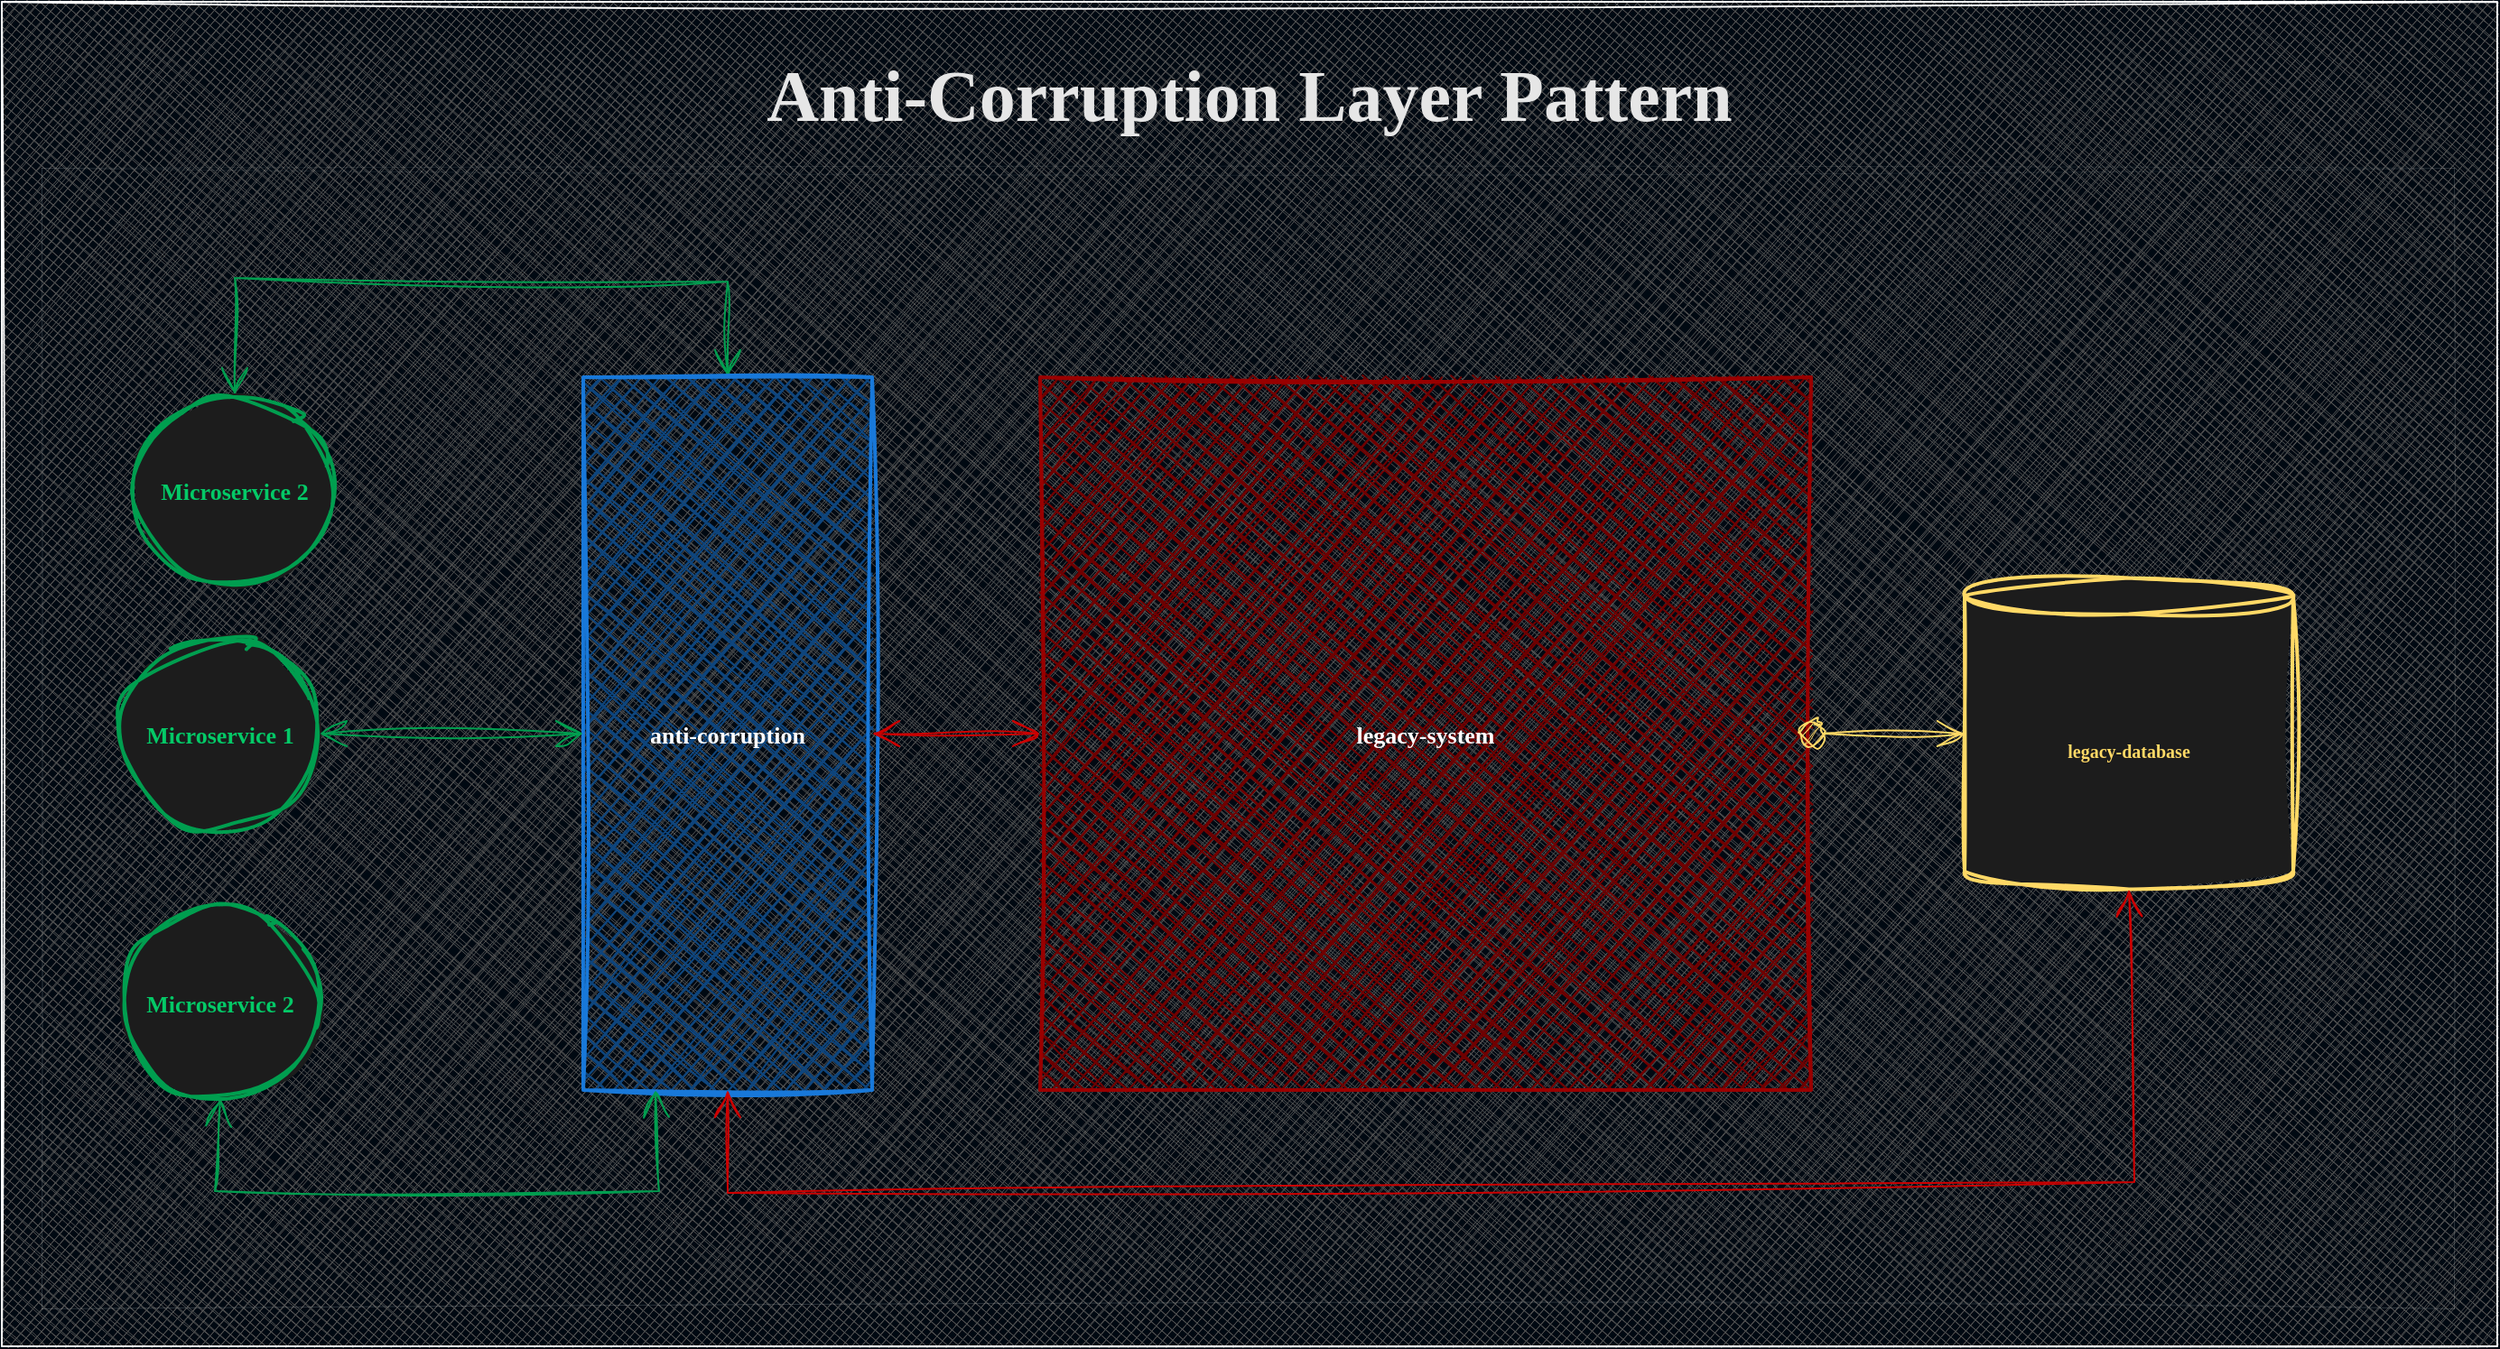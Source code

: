 <mxfile version="21.6.1" type="device">
  <diagram name="Page-1" id="PMwTSz56OeZK1hlhQZGQ">
    <mxGraphModel dx="1818" dy="1095" grid="0" gridSize="10" guides="1" tooltips="1" connect="1" arrows="1" fold="1" page="1" pageScale="1" pageWidth="4681" pageHeight="3300" background="#000912" math="0" shadow="0">
      <root>
        <mxCell id="0" />
        <mxCell id="1" parent="0" />
        <mxCell id="_ptRxj00zK-4uufMq2v0-26" value="&lt;h1 style=&quot;box-sizing: inherit; outline-color: inherit; margin: 0px 0px 1.5rem; padding: 0px; word-break: break-word; line-height: 1.125; text-align: start; font-size: 40px;&quot; class=&quot;title is-1&quot;&gt;&lt;font style=&quot;font-size: 40px;&quot; color=&quot;#e6e6e6&quot;&gt;Anti-Corruption Layer Pattern&lt;/font&gt;&lt;br style=&quot;font-size: 40px;&quot;&gt;&lt;/h1&gt;&lt;div style=&quot;box-sizing: inherit; outline-color: inherit; flex-wrap: wrap; justify-content: flex-start; align-items: center; display: flex; margin-bottom: -0.25rem; color: rgb(230, 230, 230); font-weight: 400; text-align: start; background-color: rgb(23, 23, 23); font-size: 40px; margin-block: 0.5rem !important;&quot; class=&quot;font-size-sm tags margin-block-xxs is-hidden-portrait&quot;&gt;&lt;/div&gt;" style="rounded=0;whiteSpace=wrap;html=1;sketch=1;fontFamily=Comic Sans MS;strokeWidth=1;fillStyle=cross-hatch;glass=0;fillColor=#525252;strokeColor=#FFFFFF;fontColor=#FFFFFF;verticalAlign=top;align=center;fontSize=40;fontStyle=1;spacingTop=23;shadow=0;labelBackgroundColor=none;" vertex="1" parent="1">
          <mxGeometry x="409" y="639" width="1382" height="745" as="geometry" />
        </mxCell>
        <mxCell id="_ptRxj00zK-4uufMq2v0-28" value="" style="rounded=0;whiteSpace=wrap;html=1;sketch=1;fontFamily=Comic Sans MS;strokeWidth=0;fillStyle=cross-hatch;glass=0;fillColor=#262626;strokeColor=#FFFFFF;fontColor=#FFFFFF;verticalAlign=top;align=right;fontSize=16;fontStyle=1;spacingTop=-1;shadow=0;labelBackgroundColor=none;spacingRight=6;dashed=1;dashPattern=8 8;" vertex="1" parent="1">
          <mxGeometry x="431" y="731" width="1336" height="632" as="geometry" />
        </mxCell>
        <mxCell id="_ptRxj00zK-4uufMq2v0-23" value="&lt;font style=&quot;font-size: 13px;&quot;&gt;legacy-system&lt;br style=&quot;font-size: 13px;&quot;&gt;&lt;/font&gt;" style="rounded=0;whiteSpace=wrap;html=1;fillColor=#700000;strokeColor=#990000;fontFamily=Comic Sans MS;fontColor=#FFFFFF;strokeWidth=2;fontStyle=1;fontSize=13;verticalAlign=middle;align=center;glass=0;gradientColor=#2181FF;fillStyle=cross-hatch;sketch=1;curveFitting=1;jiggle=2;" vertex="1" parent="1">
          <mxGeometry x="984" y="847" width="427" height="395" as="geometry" />
        </mxCell>
        <mxCell id="_ptRxj00zK-4uufMq2v0-29" value="" style="endArrow=open;html=1;rounded=0;fontFamily=Verdana;fontSize=12;fontColor=#330066;endFill=0;endSize=13;startSize=13;strokeWidth=1;strokeColor=#FFD966;startArrow=oval;startFill=1;sketch=1;curveFitting=1;jiggle=2;exitX=1;exitY=0.5;exitDx=0;exitDy=0;" edge="1" parent="1" source="_ptRxj00zK-4uufMq2v0-23" target="_ptRxj00zK-4uufMq2v0-30">
          <mxGeometry width="50" height="50" relative="1" as="geometry">
            <mxPoint x="1477" y="892" as="sourcePoint" />
            <mxPoint x="1635" y="892" as="targetPoint" />
            <Array as="points" />
          </mxGeometry>
        </mxCell>
        <mxCell id="_ptRxj00zK-4uufMq2v0-30" value="&lt;span style=&quot;font-size: 10px&quot;&gt;legacy-database&lt;br style=&quot;font-size: 10px&quot;&gt;&lt;/span&gt;" style="shape=cylinder3;whiteSpace=wrap;html=1;boundedLbl=1;backgroundOutline=1;size=10;fontFamily=Comic Sans MS;fontSize=13;fontColor=#FFD966;align=center;strokeColor=#FFD966;strokeWidth=2;fillColor=#1C1C1C;gradientColor=none;sketch=1;fontStyle=1;fillStyle=solid;rounded=0;glass=0;curveFitting=1;jiggle=2;" vertex="1" parent="1">
          <mxGeometry x="1496" y="958.25" width="182" height="172.5" as="geometry" />
        </mxCell>
        <mxCell id="_ptRxj00zK-4uufMq2v0-32" value="" style="endArrow=open;html=1;rounded=0;fontFamily=Verdana;fontSize=12;fontColor=#330066;endFill=0;endSize=13;startSize=13;strokeWidth=1;strokeColor=#009E4F;startArrow=open;startFill=0;sketch=1;curveFitting=1;jiggle=2;exitX=0.5;exitY=0;exitDx=0;exitDy=0;entryX=0.5;entryY=0;entryDx=0;entryDy=0;" edge="1" parent="1" source="_ptRxj00zK-4uufMq2v0-35" target="_ptRxj00zK-4uufMq2v0-36">
          <mxGeometry width="50" height="50" relative="1" as="geometry">
            <mxPoint x="1581" y="749.0" as="sourcePoint" />
            <mxPoint x="1739" y="749.4" as="targetPoint" />
            <Array as="points">
              <mxPoint x="538" y="792" />
              <mxPoint x="811" y="794" />
            </Array>
          </mxGeometry>
        </mxCell>
        <mxCell id="_ptRxj00zK-4uufMq2v0-33" value="Microservice 1&lt;span style=&quot;font-size: 10px&quot;&gt;&lt;br style=&quot;font-size: 10px&quot;&gt;&lt;/span&gt;" style="ellipse;whiteSpace=wrap;html=1;fontFamily=Comic Sans MS;fontSize=13;fontColor=#04C967;align=center;strokeColor=#009E4F;fillColor=#1C1C1C;sketch=1;gradientColor=none;strokeWidth=2;fontStyle=1;rounded=0;fillStyle=solid;glass=0;curveFitting=1;jiggle=2;" vertex="1" parent="1">
          <mxGeometry x="475" y="991.5" width="110" height="106" as="geometry" />
        </mxCell>
        <mxCell id="_ptRxj00zK-4uufMq2v0-34" value="Microservice 2&lt;span style=&quot;font-size: 10px&quot;&gt;&lt;br style=&quot;font-size: 10px&quot;&gt;&lt;/span&gt;" style="ellipse;whiteSpace=wrap;html=1;fontFamily=Comic Sans MS;fontSize=13;fontColor=#04C967;align=center;strokeColor=#009E4F;fillColor=#1C1C1C;sketch=1;gradientColor=none;strokeWidth=2;fontStyle=1;rounded=0;fillStyle=solid;glass=0;curveFitting=1;jiggle=2;" vertex="1" parent="1">
          <mxGeometry x="475" y="1141" width="110" height="106" as="geometry" />
        </mxCell>
        <mxCell id="_ptRxj00zK-4uufMq2v0-35" value="Microservice 2&lt;span style=&quot;font-size: 10px&quot;&gt;&lt;br style=&quot;font-size: 10px&quot;&gt;&lt;/span&gt;" style="ellipse;whiteSpace=wrap;html=1;fontFamily=Comic Sans MS;fontSize=13;fontColor=#04C967;align=center;strokeColor=#009E4F;fillColor=#1C1C1C;sketch=1;gradientColor=none;strokeWidth=2;fontStyle=1;rounded=0;fillStyle=solid;glass=0;curveFitting=1;jiggle=2;" vertex="1" parent="1">
          <mxGeometry x="483" y="857" width="110" height="106" as="geometry" />
        </mxCell>
        <mxCell id="_ptRxj00zK-4uufMq2v0-36" value="&lt;font style=&quot;font-size: 13px;&quot;&gt;anti-corruption&lt;br style=&quot;font-size: 13px;&quot;&gt;&lt;/font&gt;" style="rounded=0;whiteSpace=wrap;html=1;fillColor=#0E457D;strokeColor=#1878D9;fontFamily=Comic Sans MS;fontColor=#FFFFFF;strokeWidth=2;fontStyle=1;fontSize=13;verticalAlign=middle;align=center;glass=0;gradientColor=#2181FF;fillStyle=cross-hatch;sketch=1;curveFitting=1;jiggle=2;" vertex="1" parent="1">
          <mxGeometry x="731" y="847" width="160" height="395" as="geometry" />
        </mxCell>
        <mxCell id="_ptRxj00zK-4uufMq2v0-37" value="" style="endArrow=open;html=1;rounded=0;fontFamily=Verdana;fontSize=12;fontColor=#330066;endFill=0;endSize=13;startSize=13;strokeWidth=1;strokeColor=#CC0000;startArrow=open;startFill=0;sketch=1;curveFitting=1;jiggle=2;exitX=0;exitY=0.5;exitDx=0;exitDy=0;entryX=1;entryY=0.5;entryDx=0;entryDy=0;" edge="1" parent="1" source="_ptRxj00zK-4uufMq2v0-23" target="_ptRxj00zK-4uufMq2v0-36">
          <mxGeometry width="50" height="50" relative="1" as="geometry">
            <mxPoint x="901" y="956" as="sourcePoint" />
            <mxPoint x="994" y="956" as="targetPoint" />
            <Array as="points" />
          </mxGeometry>
        </mxCell>
        <mxCell id="_ptRxj00zK-4uufMq2v0-38" value="" style="endArrow=open;html=1;rounded=0;fontFamily=Verdana;fontSize=12;fontColor=#330066;endFill=0;endSize=13;startSize=13;strokeWidth=1;strokeColor=#CC0000;startArrow=open;startFill=0;sketch=1;curveFitting=1;jiggle=2;exitX=0.5;exitY=1;exitDx=0;exitDy=0;entryX=0.5;entryY=1;entryDx=0;entryDy=0;exitPerimeter=0;" edge="1" parent="1" source="_ptRxj00zK-4uufMq2v0-30" target="_ptRxj00zK-4uufMq2v0-36">
          <mxGeometry width="50" height="50" relative="1" as="geometry">
            <mxPoint x="994" y="1055" as="sourcePoint" />
            <mxPoint x="901" y="1055" as="targetPoint" />
            <Array as="points">
              <mxPoint x="1590" y="1293" />
              <mxPoint x="811" y="1299" />
            </Array>
          </mxGeometry>
        </mxCell>
        <mxCell id="_ptRxj00zK-4uufMq2v0-39" value="" style="endArrow=open;html=1;rounded=0;fontFamily=Verdana;fontSize=12;fontColor=#330066;endFill=0;endSize=13;startSize=13;strokeWidth=1;strokeColor=#009E4F;startArrow=open;startFill=0;sketch=1;curveFitting=1;jiggle=2;exitX=0.5;exitY=1;exitDx=0;exitDy=0;entryX=0.25;entryY=1;entryDx=0;entryDy=0;" edge="1" parent="1" source="_ptRxj00zK-4uufMq2v0-34" target="_ptRxj00zK-4uufMq2v0-36">
          <mxGeometry width="50" height="50" relative="1" as="geometry">
            <mxPoint x="548" y="867" as="sourcePoint" />
            <mxPoint x="821" y="857" as="targetPoint" />
            <Array as="points">
              <mxPoint x="527" y="1298" />
              <mxPoint x="773" y="1298" />
            </Array>
          </mxGeometry>
        </mxCell>
        <mxCell id="_ptRxj00zK-4uufMq2v0-40" value="" style="endArrow=open;html=1;rounded=0;fontFamily=Verdana;fontSize=12;fontColor=#330066;endFill=0;endSize=13;startSize=13;strokeWidth=1;strokeColor=#009E4F;startArrow=open;startFill=0;sketch=1;curveFitting=1;jiggle=2;exitX=1;exitY=0.5;exitDx=0;exitDy=0;entryX=0;entryY=0.5;entryDx=0;entryDy=0;" edge="1" parent="1" source="_ptRxj00zK-4uufMq2v0-33" target="_ptRxj00zK-4uufMq2v0-36">
          <mxGeometry width="50" height="50" relative="1" as="geometry">
            <mxPoint x="548" y="867" as="sourcePoint" />
            <mxPoint x="821" y="857" as="targetPoint" />
            <Array as="points" />
          </mxGeometry>
        </mxCell>
      </root>
    </mxGraphModel>
  </diagram>
</mxfile>
